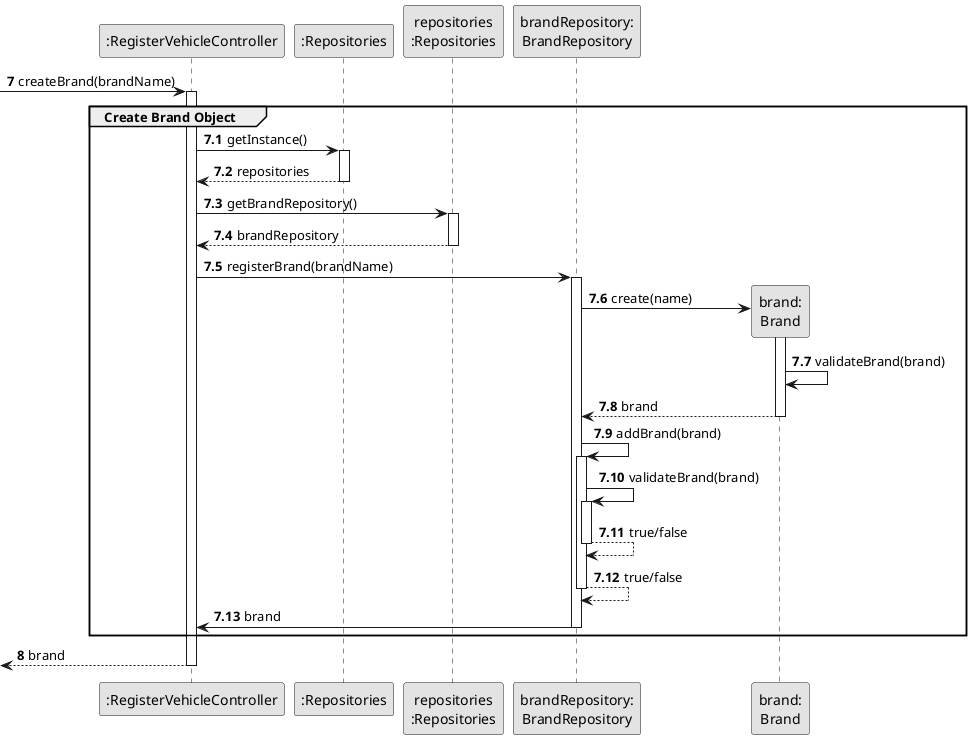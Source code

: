 @startuml
skinparam monochrome true
skinparam packageStyle rectangle
skinparam shadowing false

participant ":RegisterVehicleController" as CTRL
participant ":Repositories" as RepositorySingleton
participant "repositories\n:Repositories" as PLAT
participant "brandRepository:\nBrandRepository" as BR
participant "brand:\nBrand" as Brand

autonumber 7
-> CTRL: createBrand(brandName)

autonumber 7.1
activate CTRL
    group Create Brand Object

    CTRL -> RepositorySingleton : getInstance()
            activate RepositorySingleton

                RepositorySingleton --> CTRL: repositories
            deactivate RepositorySingleton

            CTRL -> PLAT : getBrandRepository()
            activate PLAT

                PLAT --> CTRL : brandRepository
            deactivate PLAT

        CTRL -> BR : registerBrand(brandName)

        activate BR

            BR -> Brand**: create(name)

            activate Brand

                Brand -> Brand: validateBrand(brand)
                Brand --> BR : brand

            deactivate Brand

        BR -> BR: addBrand(brand)

        activate BR
            BR -> BR: validateBrand(brand)
            activate BR
                BR --> BR : true/false
            deactivate BR

            BR --> BR : true/false
        deactivate BR

            BR -> CTRL : brand
        deactivate BR
    end

    autonumber 8
    <-- CTRL : brand
deactivate CTRL


@enduml